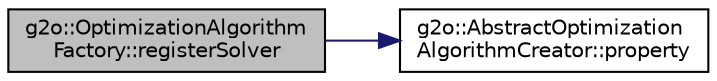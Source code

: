 digraph "g2o::OptimizationAlgorithmFactory::registerSolver"
{
  edge [fontname="Helvetica",fontsize="10",labelfontname="Helvetica",labelfontsize="10"];
  node [fontname="Helvetica",fontsize="10",shape=record];
  rankdir="LR";
  Node2 [label="g2o::OptimizationAlgorithm\lFactory::registerSolver",height=0.2,width=0.4,color="black", fillcolor="grey75", style="filled", fontcolor="black"];
  Node2 -> Node3 [color="midnightblue",fontsize="10",style="solid",fontname="Helvetica"];
  Node3 [label="g2o::AbstractOptimization\lAlgorithmCreator::property",height=0.2,width=0.4,color="black", fillcolor="white", style="filled",URL="$classg2o_1_1_abstract_optimization_algorithm_creator.html#ab074710276ea3496d5bff118e48c6030",tooltip="return the properties of the solver "];
}

